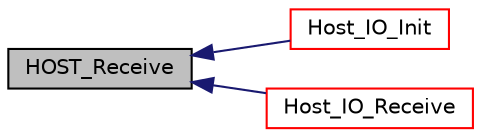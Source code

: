 digraph "HOST_Receive"
{
  edge [fontname="Helvetica",fontsize="10",labelfontname="Helvetica",labelfontsize="10"];
  node [fontname="Helvetica",fontsize="10",shape=record];
  rankdir="LR";
  Node12 [label="HOST_Receive",height=0.2,width=0.4,color="black", fillcolor="grey75", style="filled", fontcolor="black"];
  Node12 -> Node13 [dir="back",color="midnightblue",fontsize="10",style="solid",fontname="Helvetica"];
  Node13 [label="Host_IO_Init",height=0.2,width=0.4,color="red", fillcolor="white", style="filled",URL="$host__io__uart_8h.html#ab4b858422bbaae71aff2ab540ae0e2b1"];
  Node12 -> Node15 [dir="back",color="midnightblue",fontsize="10",style="solid",fontname="Helvetica"];
  Node15 [label="Host_IO_Receive",height=0.2,width=0.4,color="red", fillcolor="white", style="filled",URL="$host__io__uart_8h.html#a3924d21a0703878695ebdb68f720fff9"];
}
